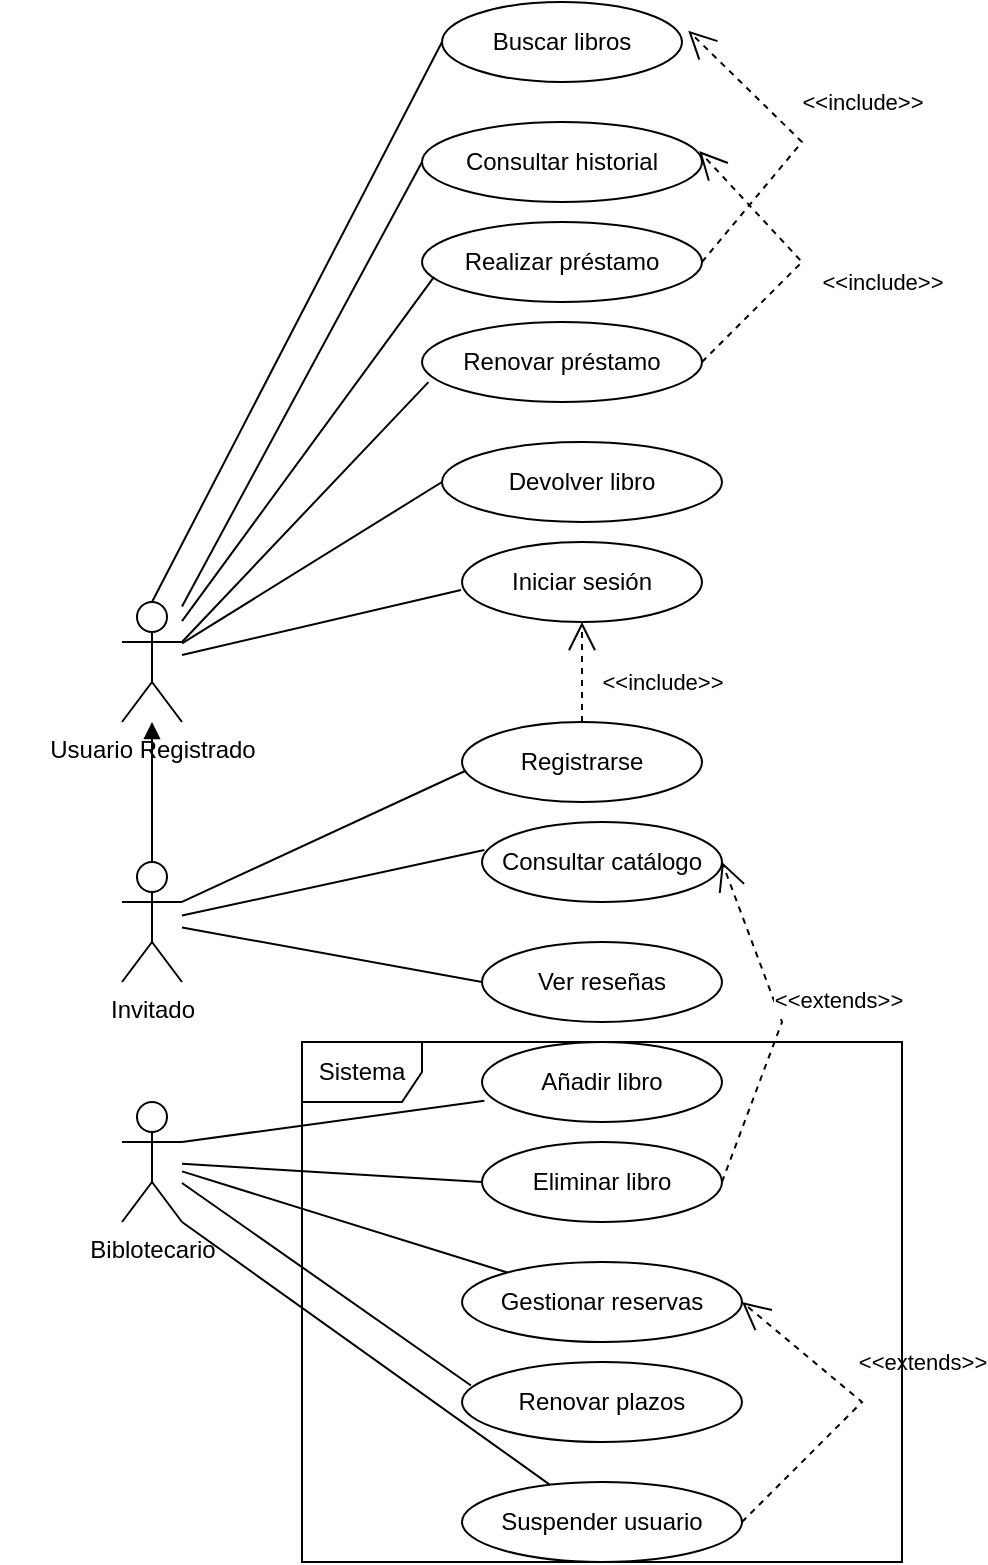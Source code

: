 <mxfile version="26.1.1">
  <diagram name="Diagrama de Casos de Uso" id="2RrY4TaC6NfUKruquV_I">
    <mxGraphModel dx="327268" dy="232293" grid="1" gridSize="10" guides="1" tooltips="1" connect="1" arrows="1" fold="1" page="1" pageScale="1" pageWidth="827" pageHeight="1169" math="0" shadow="0">
      <root>
        <mxCell id="0" />
        <mxCell id="1" parent="0" />
        <mxCell id="SLRQr_KJBBRP4tYEBOH8-3" style="edgeStyle=orthogonalEdgeStyle;endArrow=block;html=1;exitX=0.5;exitY=0;exitDx=0;exitDy=0;exitPerimeter=0;" edge="1" parent="1" source="SLRQr_KJBBRP4tYEBOH8-39" target="SLRQr_KJBBRP4tYEBOH8-40">
          <mxGeometry relative="1" as="geometry">
            <mxPoint x="-70" y="80" as="sourcePoint" />
            <mxPoint x="-70" y="40" as="targetPoint" />
          </mxGeometry>
        </mxCell>
        <mxCell id="SLRQr_KJBBRP4tYEBOH8-5" value="Registrarse" style="ellipse;whiteSpace=wrap;html=1;" vertex="1" parent="1">
          <mxGeometry x="230" y="90" width="120" height="40" as="geometry" />
        </mxCell>
        <mxCell id="SLRQr_KJBBRP4tYEBOH8-6" value="Consultar catálogo" style="ellipse;whiteSpace=wrap;html=1;" vertex="1" parent="1">
          <mxGeometry x="240" y="140" width="120" height="40" as="geometry" />
        </mxCell>
        <mxCell id="SLRQr_KJBBRP4tYEBOH8-7" value="Ver reseñas" style="ellipse;whiteSpace=wrap;html=1;" vertex="1" parent="1">
          <mxGeometry x="240" y="200" width="120" height="40" as="geometry" />
        </mxCell>
        <mxCell id="SLRQr_KJBBRP4tYEBOH8-11" value="Iniciar sesión" style="ellipse;whiteSpace=wrap;html=1;" vertex="1" parent="1">
          <mxGeometry x="230" width="120" height="40" as="geometry" />
        </mxCell>
        <mxCell id="SLRQr_KJBBRP4tYEBOH8-12" value="Buscar libros" style="ellipse;whiteSpace=wrap;html=1;" vertex="1" parent="1">
          <mxGeometry x="220" y="-270" width="120" height="40" as="geometry" />
        </mxCell>
        <mxCell id="SLRQr_KJBBRP4tYEBOH8-13" value="Consultar historial" style="ellipse;whiteSpace=wrap;html=1;" vertex="1" parent="1">
          <mxGeometry x="210" y="-210" width="140" height="40" as="geometry" />
        </mxCell>
        <mxCell id="SLRQr_KJBBRP4tYEBOH8-14" value="Realizar préstamo" style="ellipse;whiteSpace=wrap;html=1;" vertex="1" parent="1">
          <mxGeometry x="210" y="-160" width="140" height="40" as="geometry" />
        </mxCell>
        <mxCell id="SLRQr_KJBBRP4tYEBOH8-15" value="Devolver libro" style="ellipse;whiteSpace=wrap;html=1;" vertex="1" parent="1">
          <mxGeometry x="220" y="-50" width="140" height="40" as="geometry" />
        </mxCell>
        <mxCell id="SLRQr_KJBBRP4tYEBOH8-16" value="Renovar préstamo" style="ellipse;whiteSpace=wrap;html=1;" vertex="1" parent="1">
          <mxGeometry x="210" y="-110" width="140" height="40" as="geometry" />
        </mxCell>
        <mxCell id="SLRQr_KJBBRP4tYEBOH8-18" style="edgeStyle=orthogonalEdgeStyle;html=1;endArrow=none;startArrow=none;" edge="1" parent="1" source="SLRQr_KJBBRP4tYEBOH8-2" target="SLRQr_KJBBRP4tYEBOH8-6" />
        <mxCell id="SLRQr_KJBBRP4tYEBOH8-19" style="edgeStyle=orthogonalEdgeStyle;html=1;endArrow=none;startArrow=none;" edge="1" parent="1" source="SLRQr_KJBBRP4tYEBOH8-2" target="SLRQr_KJBBRP4tYEBOH8-7" />
        <mxCell id="SLRQr_KJBBRP4tYEBOH8-20" style="edgeStyle=orthogonalEdgeStyle;html=1;endArrow=none;startArrow=none;" edge="1" parent="1" source="SLRQr_KJBBRP4tYEBOH8-2" target="SLRQr_KJBBRP4tYEBOH8-11" />
        <mxCell id="SLRQr_KJBBRP4tYEBOH8-21" style="edgeStyle=orthogonalEdgeStyle;html=1;endArrow=none;startArrow=none;" edge="1" parent="1" source="SLRQr_KJBBRP4tYEBOH8-2" target="SLRQr_KJBBRP4tYEBOH8-12" />
        <mxCell id="SLRQr_KJBBRP4tYEBOH8-22" style="edgeStyle=orthogonalEdgeStyle;html=1;endArrow=none;startArrow=none;" edge="1" parent="1" source="SLRQr_KJBBRP4tYEBOH8-2" target="SLRQr_KJBBRP4tYEBOH8-13" />
        <mxCell id="SLRQr_KJBBRP4tYEBOH8-23" style="edgeStyle=orthogonalEdgeStyle;html=1;endArrow=none;startArrow=none;" edge="1" parent="1" source="SLRQr_KJBBRP4tYEBOH8-2" target="SLRQr_KJBBRP4tYEBOH8-14" />
        <mxCell id="SLRQr_KJBBRP4tYEBOH8-24" style="edgeStyle=orthogonalEdgeStyle;html=1;endArrow=none;startArrow=none;" edge="1" parent="1" source="SLRQr_KJBBRP4tYEBOH8-2" target="SLRQr_KJBBRP4tYEBOH8-15" />
        <mxCell id="SLRQr_KJBBRP4tYEBOH8-25" style="edgeStyle=orthogonalEdgeStyle;html=1;endArrow=none;startArrow=none;" edge="1" parent="1" source="SLRQr_KJBBRP4tYEBOH8-2" target="SLRQr_KJBBRP4tYEBOH8-16" />
        <mxCell id="SLRQr_KJBBRP4tYEBOH8-26" value="Añadir libro" style="ellipse;whiteSpace=wrap;html=1;" vertex="1" parent="1">
          <mxGeometry x="240" y="250" width="120" height="40" as="geometry" />
        </mxCell>
        <mxCell id="SLRQr_KJBBRP4tYEBOH8-27" value="Eliminar libro" style="ellipse;whiteSpace=wrap;html=1;" vertex="1" parent="1">
          <mxGeometry x="240" y="300" width="120" height="40" as="geometry" />
        </mxCell>
        <mxCell id="SLRQr_KJBBRP4tYEBOH8-28" value="Gestionar reservas" style="ellipse;whiteSpace=wrap;html=1;" vertex="1" parent="1">
          <mxGeometry x="230" y="360" width="140" height="40" as="geometry" />
        </mxCell>
        <mxCell id="SLRQr_KJBBRP4tYEBOH8-29" value="Renovar plazos" style="ellipse;whiteSpace=wrap;html=1;" vertex="1" parent="1">
          <mxGeometry x="230" y="410" width="140" height="40" as="geometry" />
        </mxCell>
        <mxCell id="SLRQr_KJBBRP4tYEBOH8-30" value="Suspender usuario" style="ellipse;whiteSpace=wrap;html=1;" vertex="1" parent="1">
          <mxGeometry x="230" y="470" width="140" height="40" as="geometry" />
        </mxCell>
        <mxCell id="SLRQr_KJBBRP4tYEBOH8-31" style="edgeStyle=orthogonalEdgeStyle;html=1;endArrow=none;startArrow=none;" edge="1" parent="1" source="SLRQr_KJBBRP4tYEBOH8-4" target="SLRQr_KJBBRP4tYEBOH8-26" />
        <mxCell id="SLRQr_KJBBRP4tYEBOH8-32" style="edgeStyle=orthogonalEdgeStyle;html=1;endArrow=none;startArrow=none;" edge="1" parent="1" source="SLRQr_KJBBRP4tYEBOH8-4" target="SLRQr_KJBBRP4tYEBOH8-27" />
        <mxCell id="SLRQr_KJBBRP4tYEBOH8-33" style="edgeStyle=orthogonalEdgeStyle;html=1;endArrow=none;startArrow=none;" edge="1" parent="1" source="SLRQr_KJBBRP4tYEBOH8-4" target="SLRQr_KJBBRP4tYEBOH8-28" />
        <mxCell id="SLRQr_KJBBRP4tYEBOH8-34" style="edgeStyle=orthogonalEdgeStyle;html=1;endArrow=none;startArrow=none;" edge="1" parent="1" source="SLRQr_KJBBRP4tYEBOH8-4" target="SLRQr_KJBBRP4tYEBOH8-29" />
        <mxCell id="SLRQr_KJBBRP4tYEBOH8-35" style="edgeStyle=orthogonalEdgeStyle;html=1;endArrow=none;startArrow=none;" edge="1" parent="1" source="SLRQr_KJBBRP4tYEBOH8-4" target="SLRQr_KJBBRP4tYEBOH8-30" />
        <mxCell id="SLRQr_KJBBRP4tYEBOH8-39" value="Invitado" style="shape=umlActor;verticalLabelPosition=bottom;verticalAlign=top;html=1;outlineConnect=0;" vertex="1" parent="1">
          <mxGeometry x="60" y="160" width="30" height="60" as="geometry" />
        </mxCell>
        <mxCell id="SLRQr_KJBBRP4tYEBOH8-40" value="Usuario Registrado" style="shape=umlActor;verticalLabelPosition=bottom;verticalAlign=top;html=1;outlineConnect=0;" vertex="1" parent="1">
          <mxGeometry x="60" y="30" width="30" height="60" as="geometry" />
        </mxCell>
        <mxCell id="SLRQr_KJBBRP4tYEBOH8-41" value="Biblotecario" style="shape=umlActor;verticalLabelPosition=bottom;verticalAlign=top;html=1;outlineConnect=0;" vertex="1" parent="1">
          <mxGeometry x="60" y="280" width="30" height="60" as="geometry" />
        </mxCell>
        <mxCell id="SLRQr_KJBBRP4tYEBOH8-42" value="&amp;lt;&amp;lt;include&amp;gt;&amp;gt;" style="endArrow=open;endSize=12;dashed=1;html=1;rounded=0;exitX=0.5;exitY=0;exitDx=0;exitDy=0;" edge="1" parent="1" source="SLRQr_KJBBRP4tYEBOH8-5" target="SLRQr_KJBBRP4tYEBOH8-11">
          <mxGeometry x="-0.2" y="-40" width="160" relative="1" as="geometry">
            <mxPoint x="300" y="290" as="sourcePoint" />
            <mxPoint x="460" y="290" as="targetPoint" />
            <mxPoint as="offset" />
          </mxGeometry>
        </mxCell>
        <mxCell id="SLRQr_KJBBRP4tYEBOH8-45" value="" style="endArrow=none;html=1;rounded=0;entryX=0;entryY=0.5;entryDx=0;entryDy=0;" edge="1" parent="1" source="SLRQr_KJBBRP4tYEBOH8-40" target="SLRQr_KJBBRP4tYEBOH8-13">
          <mxGeometry width="50" height="50" relative="1" as="geometry">
            <mxPoint x="360" y="150" as="sourcePoint" />
            <mxPoint x="410" y="100" as="targetPoint" />
          </mxGeometry>
        </mxCell>
        <mxCell id="SLRQr_KJBBRP4tYEBOH8-46" value="" style="endArrow=none;html=1;rounded=0;entryX=0.043;entryY=0.686;entryDx=0;entryDy=0;entryPerimeter=0;" edge="1" parent="1" source="SLRQr_KJBBRP4tYEBOH8-40" target="SLRQr_KJBBRP4tYEBOH8-14">
          <mxGeometry width="50" height="50" relative="1" as="geometry">
            <mxPoint x="360" y="150" as="sourcePoint" />
            <mxPoint x="410" y="100" as="targetPoint" />
          </mxGeometry>
        </mxCell>
        <mxCell id="SLRQr_KJBBRP4tYEBOH8-47" value="" style="endArrow=none;html=1;rounded=0;entryX=0.023;entryY=0.751;entryDx=0;entryDy=0;entryPerimeter=0;exitX=1;exitY=0.333;exitDx=0;exitDy=0;exitPerimeter=0;" edge="1" parent="1" source="SLRQr_KJBBRP4tYEBOH8-40" target="SLRQr_KJBBRP4tYEBOH8-16">
          <mxGeometry width="50" height="50" relative="1" as="geometry">
            <mxPoint x="360" y="150" as="sourcePoint" />
            <mxPoint x="410" y="100" as="targetPoint" />
          </mxGeometry>
        </mxCell>
        <mxCell id="SLRQr_KJBBRP4tYEBOH8-48" value="" style="endArrow=none;html=1;rounded=0;entryX=0;entryY=0.5;entryDx=0;entryDy=0;" edge="1" parent="1" source="SLRQr_KJBBRP4tYEBOH8-40" target="SLRQr_KJBBRP4tYEBOH8-15">
          <mxGeometry width="50" height="50" relative="1" as="geometry">
            <mxPoint x="360" y="150" as="sourcePoint" />
            <mxPoint x="410" y="100" as="targetPoint" />
          </mxGeometry>
        </mxCell>
        <mxCell id="SLRQr_KJBBRP4tYEBOH8-49" value="" style="endArrow=none;html=1;rounded=0;entryX=-0.004;entryY=0.601;entryDx=0;entryDy=0;entryPerimeter=0;" edge="1" parent="1" source="SLRQr_KJBBRP4tYEBOH8-40" target="SLRQr_KJBBRP4tYEBOH8-11">
          <mxGeometry width="50" height="50" relative="1" as="geometry">
            <mxPoint x="360" y="150" as="sourcePoint" />
            <mxPoint x="410" y="100" as="targetPoint" />
          </mxGeometry>
        </mxCell>
        <mxCell id="SLRQr_KJBBRP4tYEBOH8-50" value="" style="endArrow=none;html=1;rounded=0;exitX=1;exitY=0.333;exitDx=0;exitDy=0;exitPerimeter=0;entryX=0.015;entryY=0.609;entryDx=0;entryDy=0;entryPerimeter=0;" edge="1" parent="1" source="SLRQr_KJBBRP4tYEBOH8-39" target="SLRQr_KJBBRP4tYEBOH8-5">
          <mxGeometry width="50" height="50" relative="1" as="geometry">
            <mxPoint x="360" y="150" as="sourcePoint" />
            <mxPoint x="410" y="100" as="targetPoint" />
          </mxGeometry>
        </mxCell>
        <mxCell id="SLRQr_KJBBRP4tYEBOH8-51" value="" style="endArrow=none;html=1;rounded=0;entryX=0.01;entryY=0.351;entryDx=0;entryDy=0;entryPerimeter=0;" edge="1" parent="1" source="SLRQr_KJBBRP4tYEBOH8-39" target="SLRQr_KJBBRP4tYEBOH8-6">
          <mxGeometry width="50" height="50" relative="1" as="geometry">
            <mxPoint x="360" y="150" as="sourcePoint" />
            <mxPoint x="410" y="100" as="targetPoint" />
          </mxGeometry>
        </mxCell>
        <mxCell id="SLRQr_KJBBRP4tYEBOH8-52" value="" style="endArrow=none;html=1;rounded=0;entryX=0;entryY=0.5;entryDx=0;entryDy=0;" edge="1" parent="1" source="SLRQr_KJBBRP4tYEBOH8-39" target="SLRQr_KJBBRP4tYEBOH8-7">
          <mxGeometry width="50" height="50" relative="1" as="geometry">
            <mxPoint x="170" y="275.714" as="sourcePoint" />
            <mxPoint x="470" y="190" as="targetPoint" />
          </mxGeometry>
        </mxCell>
        <mxCell id="SLRQr_KJBBRP4tYEBOH8-53" value="" style="endArrow=none;html=1;rounded=0;entryX=0;entryY=0.5;entryDx=0;entryDy=0;exitX=0.5;exitY=0;exitDx=0;exitDy=0;exitPerimeter=0;" edge="1" parent="1" source="SLRQr_KJBBRP4tYEBOH8-40" target="SLRQr_KJBBRP4tYEBOH8-12">
          <mxGeometry width="50" height="50" relative="1" as="geometry">
            <mxPoint x="40" y="-30" as="sourcePoint" />
            <mxPoint x="410" y="-120" as="targetPoint" />
          </mxGeometry>
        </mxCell>
        <mxCell id="SLRQr_KJBBRP4tYEBOH8-54" value="" style="endArrow=none;html=1;rounded=0;exitX=1;exitY=0.333;exitDx=0;exitDy=0;exitPerimeter=0;entryX=0.01;entryY=0.734;entryDx=0;entryDy=0;entryPerimeter=0;" edge="1" parent="1" source="SLRQr_KJBBRP4tYEBOH8-41" target="SLRQr_KJBBRP4tYEBOH8-26">
          <mxGeometry width="50" height="50" relative="1" as="geometry">
            <mxPoint x="360" y="380" as="sourcePoint" />
            <mxPoint x="410" y="330" as="targetPoint" />
          </mxGeometry>
        </mxCell>
        <mxCell id="SLRQr_KJBBRP4tYEBOH8-55" value="" style="endArrow=none;html=1;rounded=0;" edge="1" parent="1" source="SLRQr_KJBBRP4tYEBOH8-41">
          <mxGeometry width="50" height="50" relative="1" as="geometry">
            <mxPoint x="360" y="380" as="sourcePoint" />
            <mxPoint x="240" y="320" as="targetPoint" />
          </mxGeometry>
        </mxCell>
        <mxCell id="SLRQr_KJBBRP4tYEBOH8-56" value="" style="endArrow=none;html=1;rounded=0;" edge="1" parent="1" source="SLRQr_KJBBRP4tYEBOH8-41" target="SLRQr_KJBBRP4tYEBOH8-28">
          <mxGeometry width="50" height="50" relative="1" as="geometry">
            <mxPoint x="360" y="380" as="sourcePoint" />
            <mxPoint x="410" y="330" as="targetPoint" />
          </mxGeometry>
        </mxCell>
        <mxCell id="SLRQr_KJBBRP4tYEBOH8-57" value="" style="endArrow=none;html=1;rounded=0;entryX=0.032;entryY=0.294;entryDx=0;entryDy=0;entryPerimeter=0;" edge="1" parent="1" source="SLRQr_KJBBRP4tYEBOH8-41" target="SLRQr_KJBBRP4tYEBOH8-29">
          <mxGeometry width="50" height="50" relative="1" as="geometry">
            <mxPoint x="90" y="340" as="sourcePoint" />
            <mxPoint x="410" y="330" as="targetPoint" />
          </mxGeometry>
        </mxCell>
        <mxCell id="SLRQr_KJBBRP4tYEBOH8-58" value="" style="endArrow=none;html=1;rounded=0;exitX=1;exitY=1;exitDx=0;exitDy=0;exitPerimeter=0;" edge="1" parent="1" source="SLRQr_KJBBRP4tYEBOH8-41" target="SLRQr_KJBBRP4tYEBOH8-30">
          <mxGeometry width="50" height="50" relative="1" as="geometry">
            <mxPoint x="360" y="390" as="sourcePoint" />
            <mxPoint x="235" y="482" as="targetPoint" />
          </mxGeometry>
        </mxCell>
        <mxCell id="SLRQr_KJBBRP4tYEBOH8-59" value="&amp;lt;&amp;lt;include&amp;gt;&amp;gt;" style="endArrow=open;endSize=12;dashed=1;html=1;rounded=0;exitX=1;exitY=0.5;exitDx=0;exitDy=0;entryX=1.026;entryY=0.358;entryDx=0;entryDy=0;entryPerimeter=0;" edge="1" parent="1" source="SLRQr_KJBBRP4tYEBOH8-14" target="SLRQr_KJBBRP4tYEBOH8-12">
          <mxGeometry x="-0.009" y="-36" width="160" relative="1" as="geometry">
            <mxPoint x="380" y="140" as="sourcePoint" />
            <mxPoint x="540" y="140" as="targetPoint" />
            <Array as="points">
              <mxPoint x="400" y="-200" />
            </Array>
            <mxPoint x="5" y="6" as="offset" />
          </mxGeometry>
        </mxCell>
        <mxCell id="SLRQr_KJBBRP4tYEBOH8-60" value="&amp;lt;&amp;lt;include&amp;gt;&amp;gt;" style="endArrow=open;endSize=12;dashed=1;html=1;rounded=0;exitX=1;exitY=0.5;exitDx=0;exitDy=0;entryX=0.99;entryY=0.364;entryDx=0;entryDy=0;entryPerimeter=0;" edge="1" parent="1" source="SLRQr_KJBBRP4tYEBOH8-16" target="SLRQr_KJBBRP4tYEBOH8-13">
          <mxGeometry x="-0.033" y="-41" width="160" relative="1" as="geometry">
            <mxPoint x="380" y="20" as="sourcePoint" />
            <mxPoint x="540" y="20" as="targetPoint" />
            <Array as="points">
              <mxPoint x="400" y="-140" />
            </Array>
            <mxPoint x="10" y="38" as="offset" />
          </mxGeometry>
        </mxCell>
        <mxCell id="SLRQr_KJBBRP4tYEBOH8-61" value="&amp;lt;&amp;lt;extends&amp;gt;&amp;gt;" style="endArrow=open;endSize=12;dashed=1;html=1;rounded=0;exitX=1;exitY=0.5;exitDx=0;exitDy=0;entryX=1;entryY=0.5;entryDx=0;entryDy=0;" edge="1" parent="1" source="SLRQr_KJBBRP4tYEBOH8-30" target="SLRQr_KJBBRP4tYEBOH8-28">
          <mxGeometry x="0.041" y="-36" width="160" relative="1" as="geometry">
            <mxPoint x="380" y="220" as="sourcePoint" />
            <mxPoint x="540" y="220" as="targetPoint" />
            <Array as="points">
              <mxPoint x="430" y="430" />
            </Array>
            <mxPoint x="7" y="8" as="offset" />
          </mxGeometry>
        </mxCell>
        <mxCell id="SLRQr_KJBBRP4tYEBOH8-62" value="&amp;lt;&amp;lt;extends&amp;gt;&amp;gt;" style="endArrow=open;endSize=12;dashed=1;html=1;rounded=0;exitX=1;exitY=0.5;exitDx=0;exitDy=0;entryX=1;entryY=0.5;entryDx=0;entryDy=0;" edge="1" parent="1" source="SLRQr_KJBBRP4tYEBOH8-27" target="SLRQr_KJBBRP4tYEBOH8-6">
          <mxGeometry y="-30" width="160" relative="1" as="geometry">
            <mxPoint x="430.0" y="320.0" as="sourcePoint" />
            <mxPoint x="430.0" y="160.0" as="targetPoint" />
            <Array as="points">
              <mxPoint x="390" y="240" />
            </Array>
            <mxPoint as="offset" />
          </mxGeometry>
        </mxCell>
        <mxCell id="SLRQr_KJBBRP4tYEBOH8-63" value="Sistema" style="shape=umlFrame;whiteSpace=wrap;html=1;pointerEvents=0;" vertex="1" parent="1">
          <mxGeometry x="150" y="250" width="300" height="260" as="geometry" />
        </mxCell>
      </root>
    </mxGraphModel>
  </diagram>
</mxfile>
